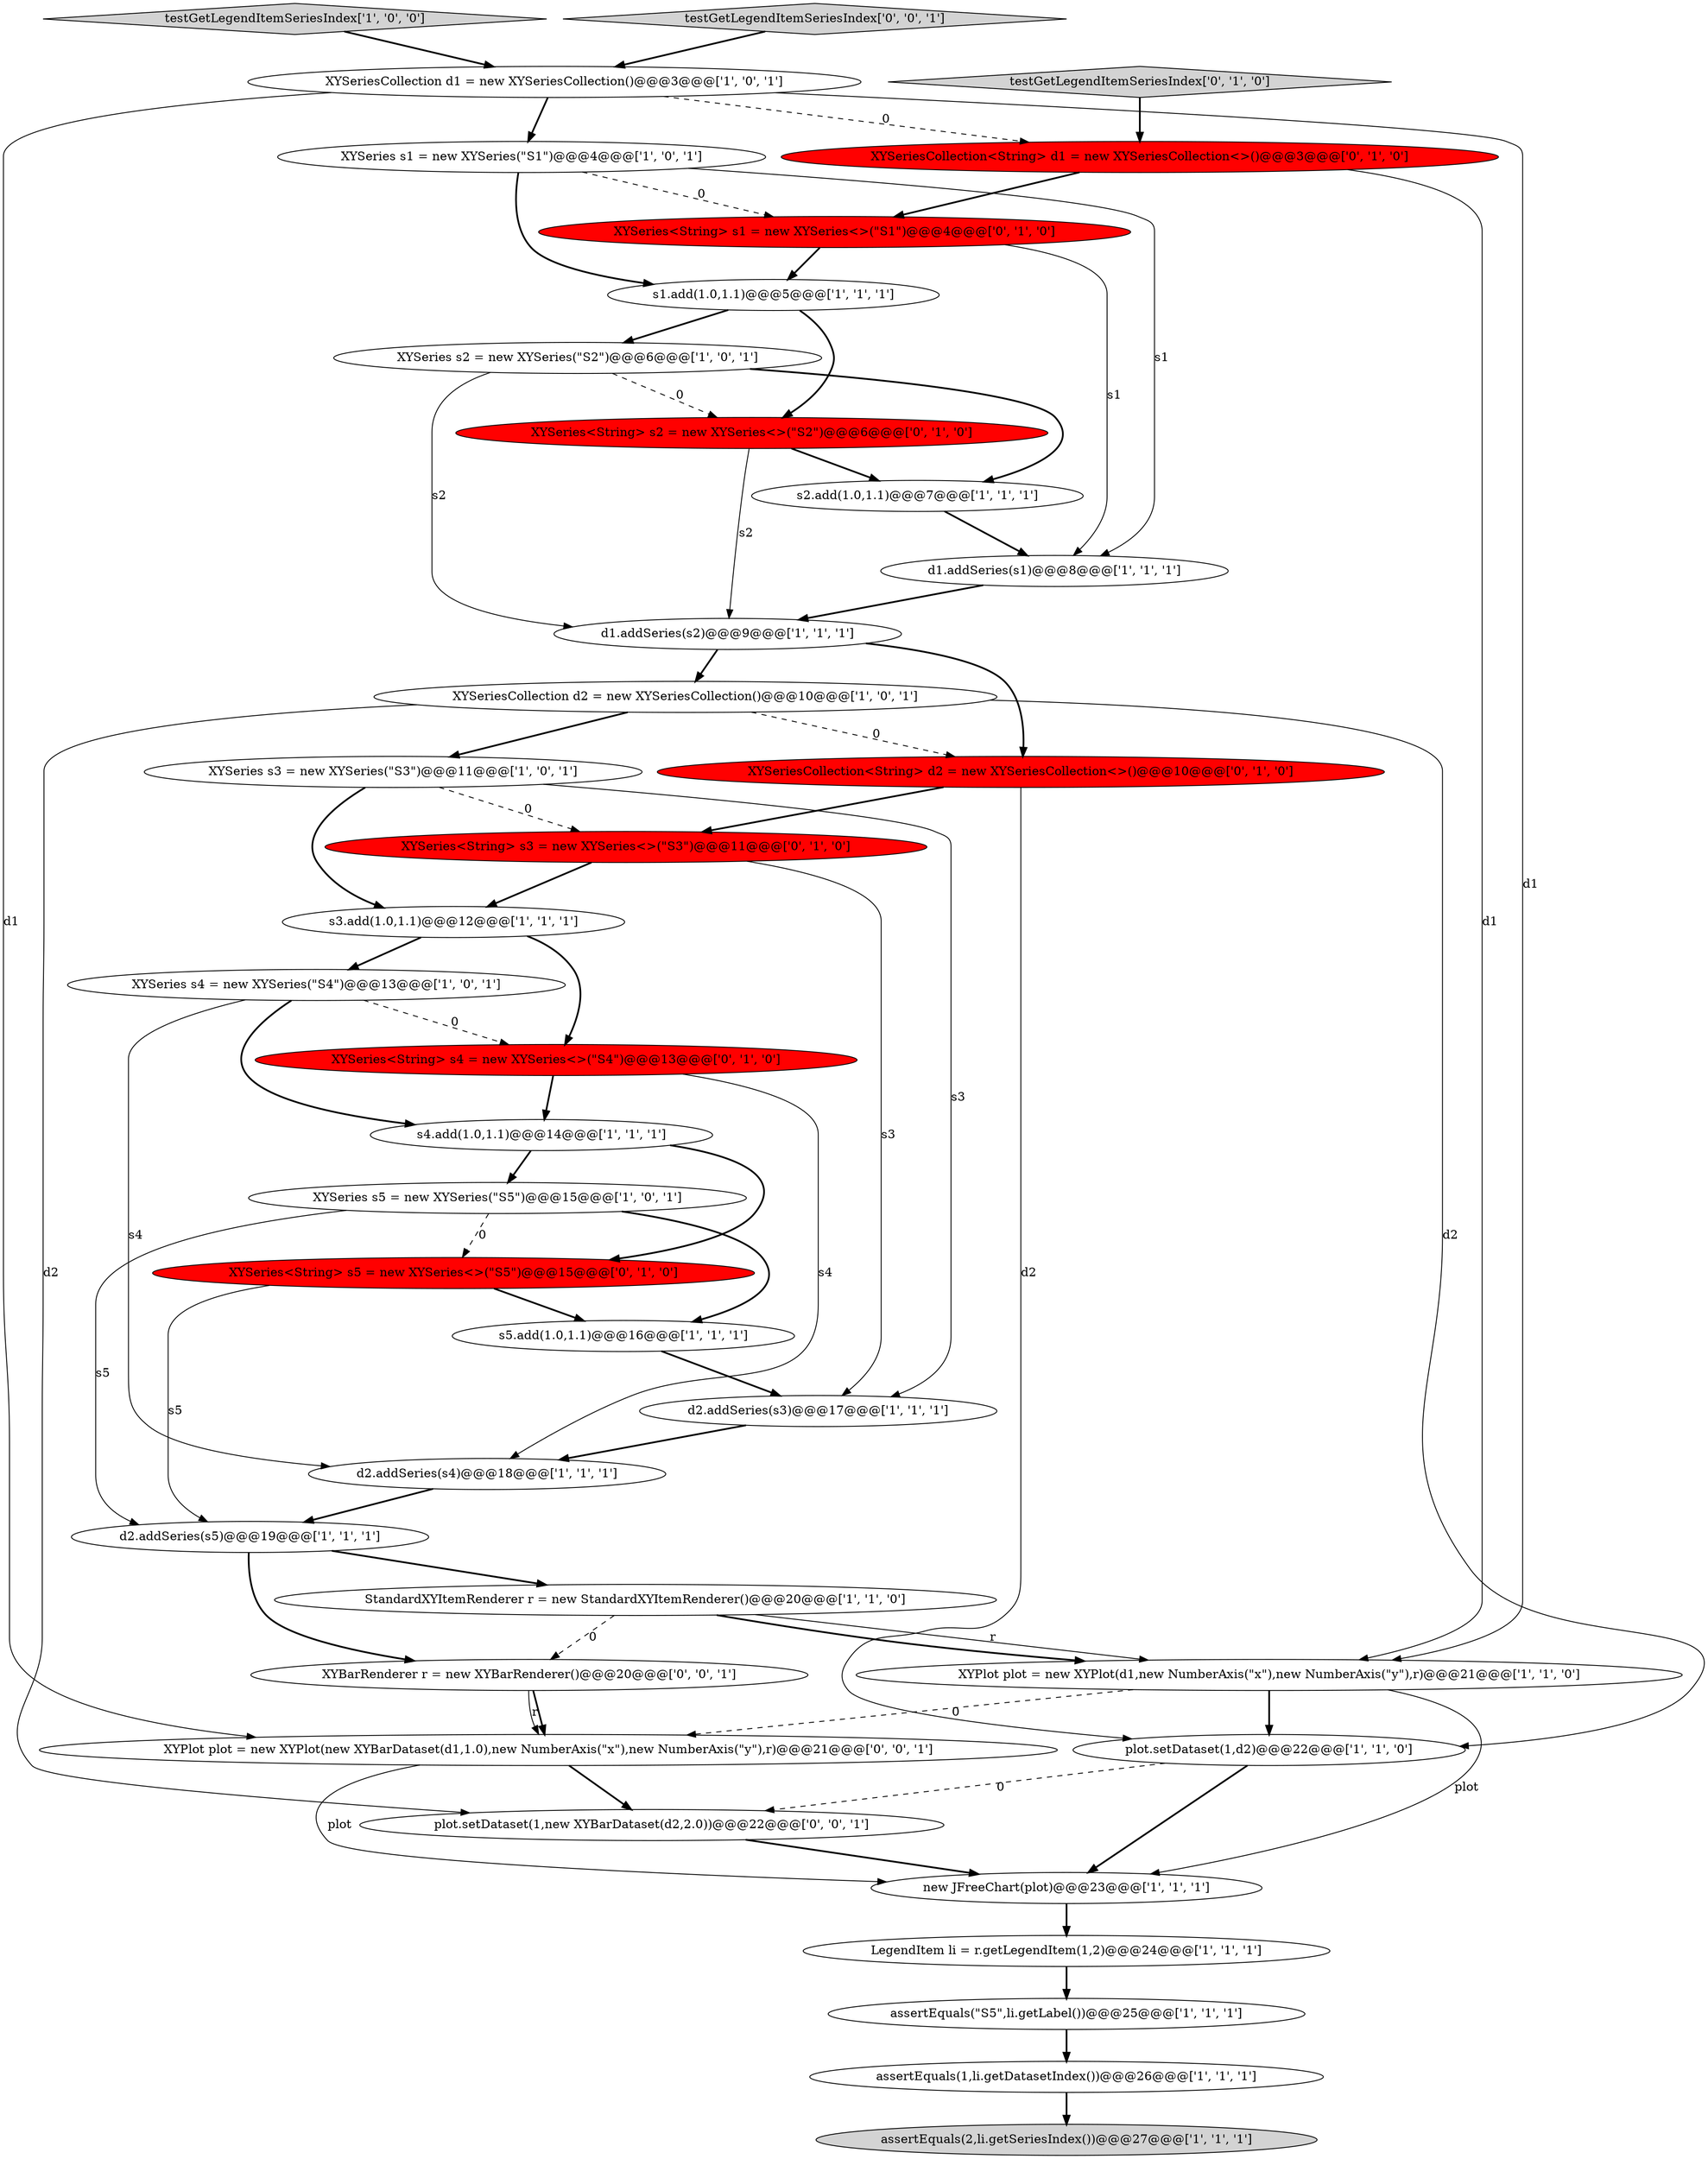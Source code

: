 digraph {
18 [style = filled, label = "XYPlot plot = new XYPlot(d1,new NumberAxis(\"x\"),new NumberAxis(\"y\"),r)@@@21@@@['1', '1', '0']", fillcolor = white, shape = ellipse image = "AAA0AAABBB1BBB"];
10 [style = filled, label = "XYSeries s2 = new XYSeries(\"S2\")@@@6@@@['1', '0', '1']", fillcolor = white, shape = ellipse image = "AAA0AAABBB1BBB"];
3 [style = filled, label = "d2.addSeries(s3)@@@17@@@['1', '1', '1']", fillcolor = white, shape = ellipse image = "AAA0AAABBB1BBB"];
6 [style = filled, label = "plot.setDataset(1,d2)@@@22@@@['1', '1', '0']", fillcolor = white, shape = ellipse image = "AAA0AAABBB1BBB"];
9 [style = filled, label = "s1.add(1.0,1.1)@@@5@@@['1', '1', '1']", fillcolor = white, shape = ellipse image = "AAA0AAABBB1BBB"];
27 [style = filled, label = "XYSeries<String> s3 = new XYSeries<>(\"S3\")@@@11@@@['0', '1', '0']", fillcolor = red, shape = ellipse image = "AAA1AAABBB2BBB"];
24 [style = filled, label = "LegendItem li = r.getLegendItem(1,2)@@@24@@@['1', '1', '1']", fillcolor = white, shape = ellipse image = "AAA0AAABBB1BBB"];
13 [style = filled, label = "d2.addSeries(s4)@@@18@@@['1', '1', '1']", fillcolor = white, shape = ellipse image = "AAA0AAABBB1BBB"];
29 [style = filled, label = "XYSeries<String> s1 = new XYSeries<>(\"S1\")@@@4@@@['0', '1', '0']", fillcolor = red, shape = ellipse image = "AAA1AAABBB2BBB"];
17 [style = filled, label = "assertEquals(\"S5\",li.getLabel())@@@25@@@['1', '1', '1']", fillcolor = white, shape = ellipse image = "AAA0AAABBB1BBB"];
7 [style = filled, label = "new JFreeChart(plot)@@@23@@@['1', '1', '1']", fillcolor = white, shape = ellipse image = "AAA0AAABBB1BBB"];
35 [style = filled, label = "plot.setDataset(1,new XYBarDataset(d2,2.0))@@@22@@@['0', '0', '1']", fillcolor = white, shape = ellipse image = "AAA0AAABBB3BBB"];
12 [style = filled, label = "assertEquals(2,li.getSeriesIndex())@@@27@@@['1', '1', '1']", fillcolor = lightgray, shape = ellipse image = "AAA0AAABBB1BBB"];
31 [style = filled, label = "XYSeries<String> s2 = new XYSeries<>(\"S2\")@@@6@@@['0', '1', '0']", fillcolor = red, shape = ellipse image = "AAA1AAABBB2BBB"];
14 [style = filled, label = "testGetLegendItemSeriesIndex['1', '0', '0']", fillcolor = lightgray, shape = diamond image = "AAA0AAABBB1BBB"];
26 [style = filled, label = "testGetLegendItemSeriesIndex['0', '1', '0']", fillcolor = lightgray, shape = diamond image = "AAA0AAABBB2BBB"];
20 [style = filled, label = "s3.add(1.0,1.1)@@@12@@@['1', '1', '1']", fillcolor = white, shape = ellipse image = "AAA0AAABBB1BBB"];
25 [style = filled, label = "StandardXYItemRenderer r = new StandardXYItemRenderer()@@@20@@@['1', '1', '0']", fillcolor = white, shape = ellipse image = "AAA0AAABBB1BBB"];
28 [style = filled, label = "XYSeries<String> s5 = new XYSeries<>(\"S5\")@@@15@@@['0', '1', '0']", fillcolor = red, shape = ellipse image = "AAA1AAABBB2BBB"];
1 [style = filled, label = "XYSeries s5 = new XYSeries(\"S5\")@@@15@@@['1', '0', '1']", fillcolor = white, shape = ellipse image = "AAA0AAABBB1BBB"];
34 [style = filled, label = "testGetLegendItemSeriesIndex['0', '0', '1']", fillcolor = lightgray, shape = diamond image = "AAA0AAABBB3BBB"];
30 [style = filled, label = "XYSeries<String> s4 = new XYSeries<>(\"S4\")@@@13@@@['0', '1', '0']", fillcolor = red, shape = ellipse image = "AAA1AAABBB2BBB"];
32 [style = filled, label = "XYSeriesCollection<String> d1 = new XYSeriesCollection<>()@@@3@@@['0', '1', '0']", fillcolor = red, shape = ellipse image = "AAA1AAABBB2BBB"];
21 [style = filled, label = "XYSeries s4 = new XYSeries(\"S4\")@@@13@@@['1', '0', '1']", fillcolor = white, shape = ellipse image = "AAA0AAABBB1BBB"];
37 [style = filled, label = "XYPlot plot = new XYPlot(new XYBarDataset(d1,1.0),new NumberAxis(\"x\"),new NumberAxis(\"y\"),r)@@@21@@@['0', '0', '1']", fillcolor = white, shape = ellipse image = "AAA0AAABBB3BBB"];
33 [style = filled, label = "XYSeriesCollection<String> d2 = new XYSeriesCollection<>()@@@10@@@['0', '1', '0']", fillcolor = red, shape = ellipse image = "AAA1AAABBB2BBB"];
15 [style = filled, label = "XYSeriesCollection d2 = new XYSeriesCollection()@@@10@@@['1', '0', '1']", fillcolor = white, shape = ellipse image = "AAA0AAABBB1BBB"];
23 [style = filled, label = "XYSeriesCollection d1 = new XYSeriesCollection()@@@3@@@['1', '0', '1']", fillcolor = white, shape = ellipse image = "AAA0AAABBB1BBB"];
5 [style = filled, label = "d1.addSeries(s2)@@@9@@@['1', '1', '1']", fillcolor = white, shape = ellipse image = "AAA0AAABBB1BBB"];
11 [style = filled, label = "s2.add(1.0,1.1)@@@7@@@['1', '1', '1']", fillcolor = white, shape = ellipse image = "AAA0AAABBB1BBB"];
36 [style = filled, label = "XYBarRenderer r = new XYBarRenderer()@@@20@@@['0', '0', '1']", fillcolor = white, shape = ellipse image = "AAA0AAABBB3BBB"];
8 [style = filled, label = "XYSeries s1 = new XYSeries(\"S1\")@@@4@@@['1', '0', '1']", fillcolor = white, shape = ellipse image = "AAA0AAABBB1BBB"];
4 [style = filled, label = "assertEquals(1,li.getDatasetIndex())@@@26@@@['1', '1', '1']", fillcolor = white, shape = ellipse image = "AAA0AAABBB1BBB"];
0 [style = filled, label = "s5.add(1.0,1.1)@@@16@@@['1', '1', '1']", fillcolor = white, shape = ellipse image = "AAA0AAABBB1BBB"];
22 [style = filled, label = "d2.addSeries(s5)@@@19@@@['1', '1', '1']", fillcolor = white, shape = ellipse image = "AAA0AAABBB1BBB"];
16 [style = filled, label = "s4.add(1.0,1.1)@@@14@@@['1', '1', '1']", fillcolor = white, shape = ellipse image = "AAA0AAABBB1BBB"];
2 [style = filled, label = "XYSeries s3 = new XYSeries(\"S3\")@@@11@@@['1', '0', '1']", fillcolor = white, shape = ellipse image = "AAA0AAABBB1BBB"];
19 [style = filled, label = "d1.addSeries(s1)@@@8@@@['1', '1', '1']", fillcolor = white, shape = ellipse image = "AAA0AAABBB1BBB"];
0->3 [style = bold, label=""];
33->6 [style = solid, label="d2"];
22->25 [style = bold, label=""];
15->2 [style = bold, label=""];
2->20 [style = bold, label=""];
26->32 [style = bold, label=""];
2->3 [style = solid, label="s3"];
5->33 [style = bold, label=""];
25->18 [style = solid, label="r"];
9->31 [style = bold, label=""];
10->5 [style = solid, label="s2"];
29->9 [style = bold, label=""];
25->18 [style = bold, label=""];
23->18 [style = solid, label="d1"];
8->19 [style = solid, label="s1"];
31->5 [style = solid, label="s2"];
15->35 [style = solid, label="d2"];
5->15 [style = bold, label=""];
10->31 [style = dashed, label="0"];
2->27 [style = dashed, label="0"];
36->37 [style = solid, label="r"];
1->0 [style = bold, label=""];
9->10 [style = bold, label=""];
11->19 [style = bold, label=""];
23->8 [style = bold, label=""];
1->28 [style = dashed, label="0"];
33->27 [style = bold, label=""];
31->11 [style = bold, label=""];
6->35 [style = dashed, label="0"];
23->32 [style = dashed, label="0"];
21->30 [style = dashed, label="0"];
20->21 [style = bold, label=""];
32->29 [style = bold, label=""];
19->5 [style = bold, label=""];
28->0 [style = bold, label=""];
18->7 [style = solid, label="plot"];
37->7 [style = solid, label="plot"];
7->24 [style = bold, label=""];
29->19 [style = solid, label="s1"];
30->13 [style = solid, label="s4"];
16->28 [style = bold, label=""];
14->23 [style = bold, label=""];
16->1 [style = bold, label=""];
18->6 [style = bold, label=""];
25->36 [style = dashed, label="0"];
22->36 [style = bold, label=""];
21->13 [style = solid, label="s4"];
24->17 [style = bold, label=""];
15->33 [style = dashed, label="0"];
8->9 [style = bold, label=""];
23->37 [style = solid, label="d1"];
18->37 [style = dashed, label="0"];
21->16 [style = bold, label=""];
3->13 [style = bold, label=""];
4->12 [style = bold, label=""];
32->18 [style = solid, label="d1"];
34->23 [style = bold, label=""];
13->22 [style = bold, label=""];
36->37 [style = bold, label=""];
37->35 [style = bold, label=""];
27->3 [style = solid, label="s3"];
28->22 [style = solid, label="s5"];
6->7 [style = bold, label=""];
20->30 [style = bold, label=""];
30->16 [style = bold, label=""];
27->20 [style = bold, label=""];
35->7 [style = bold, label=""];
15->6 [style = solid, label="d2"];
17->4 [style = bold, label=""];
8->29 [style = dashed, label="0"];
1->22 [style = solid, label="s5"];
10->11 [style = bold, label=""];
}

